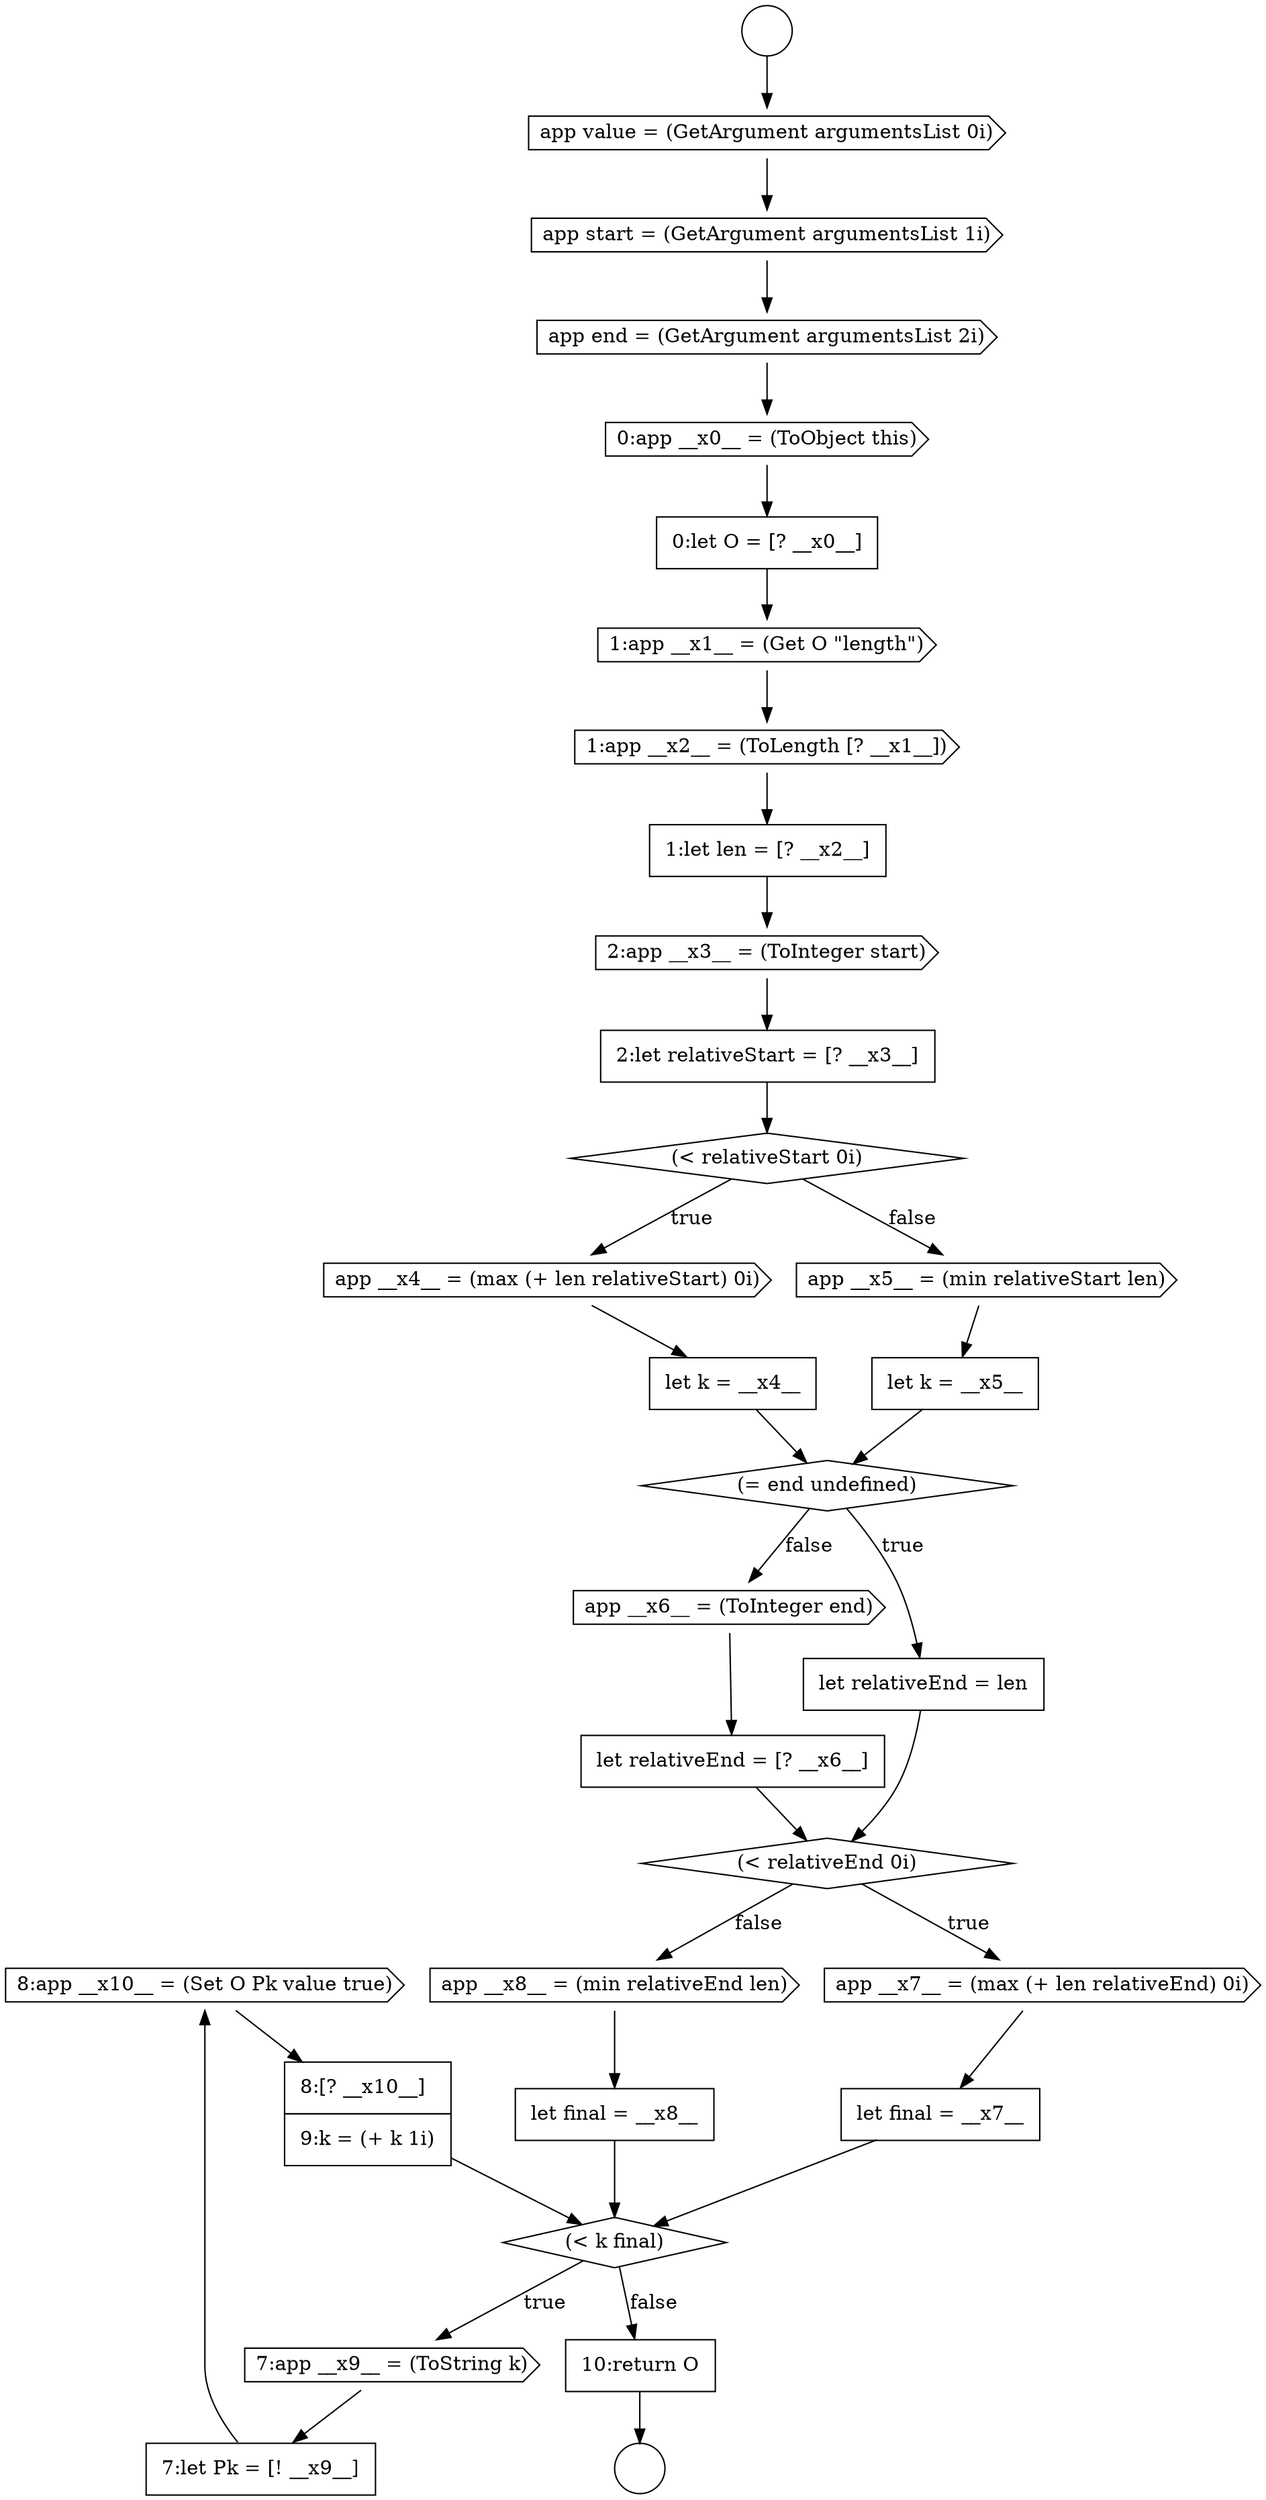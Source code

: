 digraph {
  node13488 [shape=cds, label=<<font color="black">8:app __x10__ = (Set O Pk value true)</font>> color="black" fillcolor="white" style=filled]
  node13469 [shape=cds, label=<<font color="black">2:app __x3__ = (ToInteger start)</font>> color="black" fillcolor="white" style=filled]
  node13484 [shape=none, margin=0, label=<<font color="black">
    <table border="0" cellborder="1" cellspacing="0" cellpadding="10">
      <tr><td align="left">let final = __x8__</td></tr>
    </table>
  </font>> color="black" fillcolor="white" style=filled]
  node13479 [shape=none, margin=0, label=<<font color="black">
    <table border="0" cellborder="1" cellspacing="0" cellpadding="10">
      <tr><td align="left">let relativeEnd = [? __x6__]</td></tr>
    </table>
  </font>> color="black" fillcolor="white" style=filled]
  node13476 [shape=diamond, label=<<font color="black">(= end undefined)</font>> color="black" fillcolor="white" style=filled]
  node13472 [shape=cds, label=<<font color="black">app __x4__ = (max (+ len relativeStart) 0i)</font>> color="black" fillcolor="white" style=filled]
  node13480 [shape=diamond, label=<<font color="black">(&lt; relativeEnd 0i)</font>> color="black" fillcolor="white" style=filled]
  node13466 [shape=cds, label=<<font color="black">1:app __x1__ = (Get O &quot;length&quot;)</font>> color="black" fillcolor="white" style=filled]
  node13471 [shape=diamond, label=<<font color="black">(&lt; relativeStart 0i)</font>> color="black" fillcolor="white" style=filled]
  node13486 [shape=cds, label=<<font color="black">7:app __x9__ = (ToString k)</font>> color="black" fillcolor="white" style=filled]
  node13473 [shape=none, margin=0, label=<<font color="black">
    <table border="0" cellborder="1" cellspacing="0" cellpadding="10">
      <tr><td align="left">let k = __x4__</td></tr>
    </table>
  </font>> color="black" fillcolor="white" style=filled]
  node13478 [shape=cds, label=<<font color="black">app __x6__ = (ToInteger end)</font>> color="black" fillcolor="white" style=filled]
  node13475 [shape=none, margin=0, label=<<font color="black">
    <table border="0" cellborder="1" cellspacing="0" cellpadding="10">
      <tr><td align="left">let k = __x5__</td></tr>
    </table>
  </font>> color="black" fillcolor="white" style=filled]
  node13462 [shape=cds, label=<<font color="black">app start = (GetArgument argumentsList 1i)</font>> color="black" fillcolor="white" style=filled]
  node13489 [shape=none, margin=0, label=<<font color="black">
    <table border="0" cellborder="1" cellspacing="0" cellpadding="10">
      <tr><td align="left">8:[? __x10__]</td></tr>
      <tr><td align="left">9:k = (+ k 1i)</td></tr>
    </table>
  </font>> color="black" fillcolor="white" style=filled]
  node13474 [shape=cds, label=<<font color="black">app __x5__ = (min relativeStart len)</font>> color="black" fillcolor="white" style=filled]
  node13463 [shape=cds, label=<<font color="black">app end = (GetArgument argumentsList 2i)</font>> color="black" fillcolor="white" style=filled]
  node13487 [shape=none, margin=0, label=<<font color="black">
    <table border="0" cellborder="1" cellspacing="0" cellpadding="10">
      <tr><td align="left">7:let Pk = [! __x9__]</td></tr>
    </table>
  </font>> color="black" fillcolor="white" style=filled]
  node13468 [shape=none, margin=0, label=<<font color="black">
    <table border="0" cellborder="1" cellspacing="0" cellpadding="10">
      <tr><td align="left">1:let len = [? __x2__]</td></tr>
    </table>
  </font>> color="black" fillcolor="white" style=filled]
  node13483 [shape=cds, label=<<font color="black">app __x8__ = (min relativeEnd len)</font>> color="black" fillcolor="white" style=filled]
  node13490 [shape=none, margin=0, label=<<font color="black">
    <table border="0" cellborder="1" cellspacing="0" cellpadding="10">
      <tr><td align="left">10:return O</td></tr>
    </table>
  </font>> color="black" fillcolor="white" style=filled]
  node13459 [shape=circle label=" " color="black" fillcolor="white" style=filled]
  node13482 [shape=none, margin=0, label=<<font color="black">
    <table border="0" cellborder="1" cellspacing="0" cellpadding="10">
      <tr><td align="left">let final = __x7__</td></tr>
    </table>
  </font>> color="black" fillcolor="white" style=filled]
  node13467 [shape=cds, label=<<font color="black">1:app __x2__ = (ToLength [? __x1__])</font>> color="black" fillcolor="white" style=filled]
  node13464 [shape=cds, label=<<font color="black">0:app __x0__ = (ToObject this)</font>> color="black" fillcolor="white" style=filled]
  node13465 [shape=none, margin=0, label=<<font color="black">
    <table border="0" cellborder="1" cellspacing="0" cellpadding="10">
      <tr><td align="left">0:let O = [? __x0__]</td></tr>
    </table>
  </font>> color="black" fillcolor="white" style=filled]
  node13477 [shape=none, margin=0, label=<<font color="black">
    <table border="0" cellborder="1" cellspacing="0" cellpadding="10">
      <tr><td align="left">let relativeEnd = len</td></tr>
    </table>
  </font>> color="black" fillcolor="white" style=filled]
  node13461 [shape=cds, label=<<font color="black">app value = (GetArgument argumentsList 0i)</font>> color="black" fillcolor="white" style=filled]
  node13481 [shape=cds, label=<<font color="black">app __x7__ = (max (+ len relativeEnd) 0i)</font>> color="black" fillcolor="white" style=filled]
  node13460 [shape=circle label=" " color="black" fillcolor="white" style=filled]
  node13485 [shape=diamond, label=<<font color="black">(&lt; k final)</font>> color="black" fillcolor="white" style=filled]
  node13470 [shape=none, margin=0, label=<<font color="black">
    <table border="0" cellborder="1" cellspacing="0" cellpadding="10">
      <tr><td align="left">2:let relativeStart = [? __x3__]</td></tr>
    </table>
  </font>> color="black" fillcolor="white" style=filled]
  node13478 -> node13479 [ color="black"]
  node13486 -> node13487 [ color="black"]
  node13465 -> node13466 [ color="black"]
  node13464 -> node13465 [ color="black"]
  node13484 -> node13485 [ color="black"]
  node13461 -> node13462 [ color="black"]
  node13489 -> node13485 [ color="black"]
  node13487 -> node13488 [ color="black"]
  node13472 -> node13473 [ color="black"]
  node13468 -> node13469 [ color="black"]
  node13483 -> node13484 [ color="black"]
  node13477 -> node13480 [ color="black"]
  node13463 -> node13464 [ color="black"]
  node13474 -> node13475 [ color="black"]
  node13466 -> node13467 [ color="black"]
  node13459 -> node13461 [ color="black"]
  node13482 -> node13485 [ color="black"]
  node13476 -> node13477 [label=<<font color="black">true</font>> color="black"]
  node13476 -> node13478 [label=<<font color="black">false</font>> color="black"]
  node13462 -> node13463 [ color="black"]
  node13481 -> node13482 [ color="black"]
  node13479 -> node13480 [ color="black"]
  node13475 -> node13476 [ color="black"]
  node13470 -> node13471 [ color="black"]
  node13480 -> node13481 [label=<<font color="black">true</font>> color="black"]
  node13480 -> node13483 [label=<<font color="black">false</font>> color="black"]
  node13467 -> node13468 [ color="black"]
  node13471 -> node13472 [label=<<font color="black">true</font>> color="black"]
  node13471 -> node13474 [label=<<font color="black">false</font>> color="black"]
  node13485 -> node13486 [label=<<font color="black">true</font>> color="black"]
  node13485 -> node13490 [label=<<font color="black">false</font>> color="black"]
  node13473 -> node13476 [ color="black"]
  node13469 -> node13470 [ color="black"]
  node13488 -> node13489 [ color="black"]
  node13490 -> node13460 [ color="black"]
}
